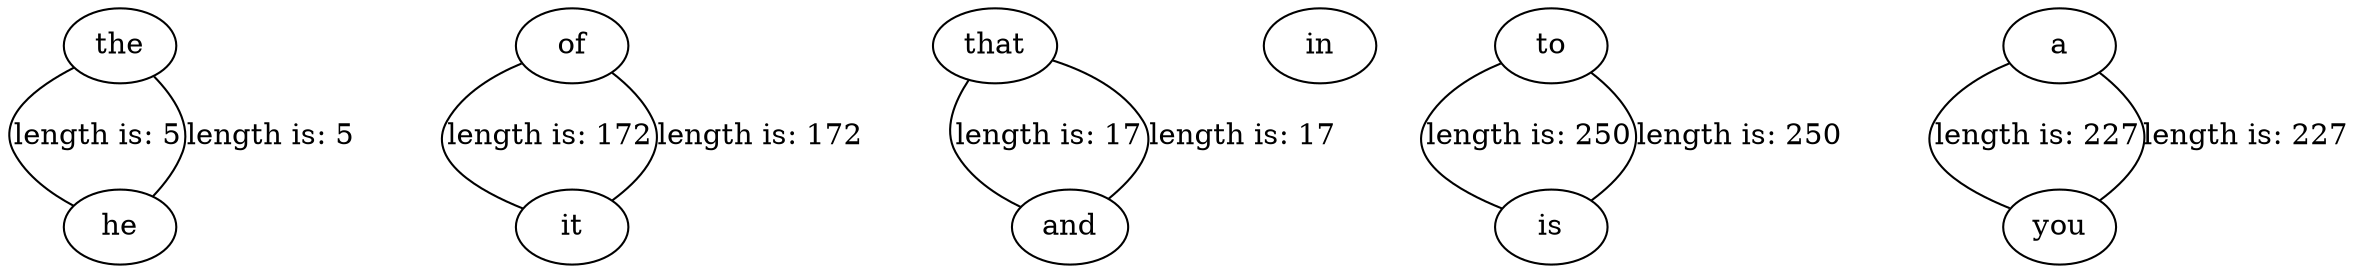 // dot file of graph
graph graphname {
the -- he [label="length is: 5"]
of -- it [label="length is: 172"]
that -- and [label="length is: 17"]
he -- the [label="length is: 5"]
in
and -- that [label="length is: 17"]
to -- is [label="length is: 250"]
is -- to [label="length is: 250"]
it -- of [label="length is: 172"]
a -- you [label="length is: 227"]
you -- a [label="length is: 227"]

}